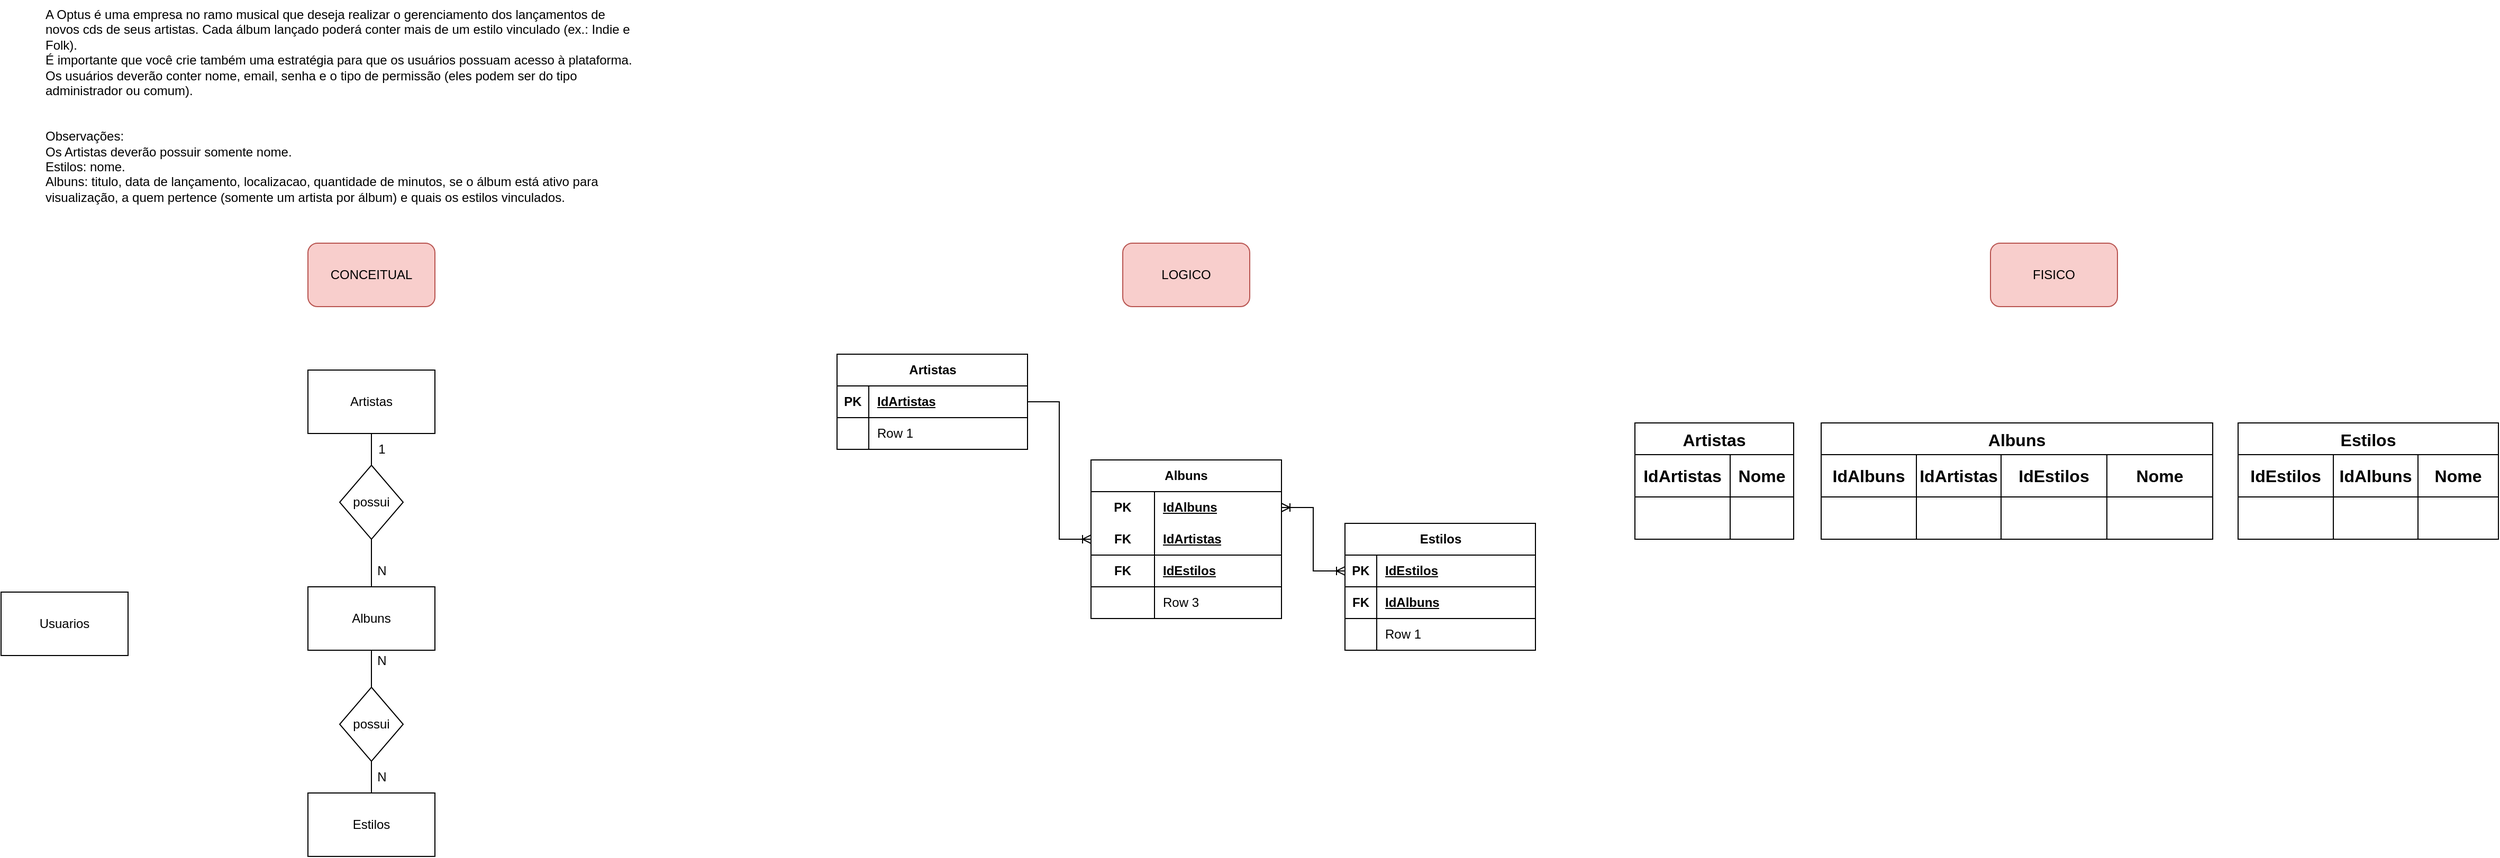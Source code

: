 <mxfile version="21.6.5" type="device">
  <diagram name="Página-1" id="kllgTE537lhBCIpI9f8s">
    <mxGraphModel dx="2913" dy="1593" grid="1" gridSize="10" guides="1" tooltips="1" connect="1" arrows="1" fold="1" page="1" pageScale="1" pageWidth="827" pageHeight="1169" math="0" shadow="0">
      <root>
        <mxCell id="0" />
        <mxCell id="1" parent="0" />
        <mxCell id="r-NRDvHF4pwrHT0ui-Gh-1" value="A Optus é uma empresa no ramo musical que deseja realizar o gerenciamento dos lançamentos de novos cds de seus artistas. Cada álbum lançado poderá conter mais de um estilo vinculado (ex.: Indie e Folk).&#xa;É importante que você crie também uma estratégia para que os usuários possuam acesso à plataforma.&#xa;Os usuários deverão conter nome, email, senha e o tipo de permissão (eles podem ser do tipo administrador ou comum).&#xa;&#xa;&#xa;Observações:&#xa;Os Artistas deverão possuir somente nome.&#xa;Estilos: nome.&#xa;Albuns: titulo, data de lançamento, localizacao, quantidade de minutos, se o álbum está ativo para visualização, a quem pertence (somente um artista por álbum) e quais os estilos vinculados." style="text;whiteSpace=wrap;" parent="1" vertex="1">
          <mxGeometry x="150" width="560" height="220" as="geometry" />
        </mxCell>
        <mxCell id="eQnXAfU6LaafywsRO8sI-1" value="CONCEITUAL" style="rounded=1;whiteSpace=wrap;html=1;fillColor=#f8cecc;strokeColor=#b85450;" vertex="1" parent="1">
          <mxGeometry x="400" y="230" width="120" height="60" as="geometry" />
        </mxCell>
        <mxCell id="eQnXAfU6LaafywsRO8sI-2" value="FISICO" style="rounded=1;whiteSpace=wrap;html=1;fillColor=#f8cecc;strokeColor=#b85450;" vertex="1" parent="1">
          <mxGeometry x="1990" y="230" width="120" height="60" as="geometry" />
        </mxCell>
        <mxCell id="eQnXAfU6LaafywsRO8sI-3" value="LOGICO" style="rounded=1;whiteSpace=wrap;html=1;fillColor=#f8cecc;strokeColor=#b85450;" vertex="1" parent="1">
          <mxGeometry x="1170" y="230" width="120" height="60" as="geometry" />
        </mxCell>
        <mxCell id="eQnXAfU6LaafywsRO8sI-10" value="" style="edgeStyle=orthogonalEdgeStyle;rounded=0;orthogonalLoop=1;jettySize=auto;html=1;endArrow=none;endFill=0;" edge="1" parent="1" source="eQnXAfU6LaafywsRO8sI-5" target="eQnXAfU6LaafywsRO8sI-8">
          <mxGeometry relative="1" as="geometry" />
        </mxCell>
        <mxCell id="eQnXAfU6LaafywsRO8sI-5" value="Artistas" style="rounded=0;whiteSpace=wrap;html=1;" vertex="1" parent="1">
          <mxGeometry x="400" y="350" width="120" height="60" as="geometry" />
        </mxCell>
        <mxCell id="eQnXAfU6LaafywsRO8sI-6" value="Estilos" style="rounded=0;whiteSpace=wrap;html=1;" vertex="1" parent="1">
          <mxGeometry x="400" y="750" width="120" height="60" as="geometry" />
        </mxCell>
        <mxCell id="eQnXAfU6LaafywsRO8sI-12" value="" style="edgeStyle=orthogonalEdgeStyle;rounded=0;orthogonalLoop=1;jettySize=auto;html=1;endArrow=none;endFill=0;" edge="1" parent="1" source="eQnXAfU6LaafywsRO8sI-7" target="eQnXAfU6LaafywsRO8sI-9">
          <mxGeometry relative="1" as="geometry" />
        </mxCell>
        <mxCell id="eQnXAfU6LaafywsRO8sI-7" value="Albuns" style="rounded=0;whiteSpace=wrap;html=1;" vertex="1" parent="1">
          <mxGeometry x="400" y="555" width="120" height="60" as="geometry" />
        </mxCell>
        <mxCell id="eQnXAfU6LaafywsRO8sI-11" value="" style="edgeStyle=orthogonalEdgeStyle;rounded=0;orthogonalLoop=1;jettySize=auto;html=1;endArrow=none;endFill=0;" edge="1" parent="1" source="eQnXAfU6LaafywsRO8sI-8" target="eQnXAfU6LaafywsRO8sI-7">
          <mxGeometry relative="1" as="geometry" />
        </mxCell>
        <mxCell id="eQnXAfU6LaafywsRO8sI-8" value="possui" style="rhombus;whiteSpace=wrap;html=1;" vertex="1" parent="1">
          <mxGeometry x="430" y="440" width="60" height="70" as="geometry" />
        </mxCell>
        <mxCell id="eQnXAfU6LaafywsRO8sI-13" value="" style="edgeStyle=orthogonalEdgeStyle;rounded=0;orthogonalLoop=1;jettySize=auto;html=1;endArrow=none;endFill=0;" edge="1" parent="1" source="eQnXAfU6LaafywsRO8sI-9" target="eQnXAfU6LaafywsRO8sI-6">
          <mxGeometry relative="1" as="geometry" />
        </mxCell>
        <mxCell id="eQnXAfU6LaafywsRO8sI-9" value="possui" style="rhombus;whiteSpace=wrap;html=1;" vertex="1" parent="1">
          <mxGeometry x="430" y="650" width="60" height="70" as="geometry" />
        </mxCell>
        <mxCell id="eQnXAfU6LaafywsRO8sI-14" value="Usuarios" style="rounded=0;whiteSpace=wrap;html=1;" vertex="1" parent="1">
          <mxGeometry x="110" y="560" width="120" height="60" as="geometry" />
        </mxCell>
        <mxCell id="eQnXAfU6LaafywsRO8sI-15" value="1" style="text;html=1;strokeColor=none;fillColor=none;align=center;verticalAlign=middle;whiteSpace=wrap;rounded=0;" vertex="1" parent="1">
          <mxGeometry x="460" y="410" width="20" height="30" as="geometry" />
        </mxCell>
        <mxCell id="eQnXAfU6LaafywsRO8sI-16" value="N" style="text;html=1;strokeColor=none;fillColor=none;align=center;verticalAlign=middle;whiteSpace=wrap;rounded=0;" vertex="1" parent="1">
          <mxGeometry x="460" y="525" width="20" height="30" as="geometry" />
        </mxCell>
        <mxCell id="eQnXAfU6LaafywsRO8sI-17" value="N" style="text;html=1;strokeColor=none;fillColor=none;align=center;verticalAlign=middle;whiteSpace=wrap;rounded=0;" vertex="1" parent="1">
          <mxGeometry x="460" y="610" width="20" height="30" as="geometry" />
        </mxCell>
        <mxCell id="eQnXAfU6LaafywsRO8sI-18" value="N" style="text;html=1;strokeColor=none;fillColor=none;align=center;verticalAlign=middle;whiteSpace=wrap;rounded=0;" vertex="1" parent="1">
          <mxGeometry x="460" y="720" width="20" height="30" as="geometry" />
        </mxCell>
        <mxCell id="eQnXAfU6LaafywsRO8sI-19" value="Artistas" style="shape=table;startSize=30;container=1;collapsible=1;childLayout=tableLayout;fixedRows=1;rowLines=0;fontStyle=1;align=center;resizeLast=1;html=1;" vertex="1" parent="1">
          <mxGeometry x="900" y="335" width="180" height="90" as="geometry" />
        </mxCell>
        <mxCell id="eQnXAfU6LaafywsRO8sI-20" value="" style="shape=tableRow;horizontal=0;startSize=0;swimlaneHead=0;swimlaneBody=0;fillColor=none;collapsible=0;dropTarget=0;points=[[0,0.5],[1,0.5]];portConstraint=eastwest;top=0;left=0;right=0;bottom=1;" vertex="1" parent="eQnXAfU6LaafywsRO8sI-19">
          <mxGeometry y="30" width="180" height="30" as="geometry" />
        </mxCell>
        <mxCell id="eQnXAfU6LaafywsRO8sI-21" value="PK" style="shape=partialRectangle;connectable=0;fillColor=none;top=0;left=0;bottom=0;right=0;fontStyle=1;overflow=hidden;whiteSpace=wrap;html=1;" vertex="1" parent="eQnXAfU6LaafywsRO8sI-20">
          <mxGeometry width="30" height="30" as="geometry">
            <mxRectangle width="30" height="30" as="alternateBounds" />
          </mxGeometry>
        </mxCell>
        <mxCell id="eQnXAfU6LaafywsRO8sI-22" value="IdArtistas" style="shape=partialRectangle;connectable=0;fillColor=none;top=0;left=0;bottom=0;right=0;align=left;spacingLeft=6;fontStyle=5;overflow=hidden;whiteSpace=wrap;html=1;" vertex="1" parent="eQnXAfU6LaafywsRO8sI-20">
          <mxGeometry x="30" width="150" height="30" as="geometry">
            <mxRectangle width="150" height="30" as="alternateBounds" />
          </mxGeometry>
        </mxCell>
        <mxCell id="eQnXAfU6LaafywsRO8sI-23" value="" style="shape=tableRow;horizontal=0;startSize=0;swimlaneHead=0;swimlaneBody=0;fillColor=none;collapsible=0;dropTarget=0;points=[[0,0.5],[1,0.5]];portConstraint=eastwest;top=0;left=0;right=0;bottom=0;" vertex="1" parent="eQnXAfU6LaafywsRO8sI-19">
          <mxGeometry y="60" width="180" height="30" as="geometry" />
        </mxCell>
        <mxCell id="eQnXAfU6LaafywsRO8sI-24" value="" style="shape=partialRectangle;connectable=0;fillColor=none;top=0;left=0;bottom=0;right=0;editable=1;overflow=hidden;whiteSpace=wrap;html=1;" vertex="1" parent="eQnXAfU6LaafywsRO8sI-23">
          <mxGeometry width="30" height="30" as="geometry">
            <mxRectangle width="30" height="30" as="alternateBounds" />
          </mxGeometry>
        </mxCell>
        <mxCell id="eQnXAfU6LaafywsRO8sI-25" value="Row 1" style="shape=partialRectangle;connectable=0;fillColor=none;top=0;left=0;bottom=0;right=0;align=left;spacingLeft=6;overflow=hidden;whiteSpace=wrap;html=1;" vertex="1" parent="eQnXAfU6LaafywsRO8sI-23">
          <mxGeometry x="30" width="150" height="30" as="geometry">
            <mxRectangle width="150" height="30" as="alternateBounds" />
          </mxGeometry>
        </mxCell>
        <mxCell id="eQnXAfU6LaafywsRO8sI-32" value="Albuns" style="shape=table;startSize=30;container=1;collapsible=1;childLayout=tableLayout;fixedRows=1;rowLines=0;fontStyle=1;align=center;resizeLast=1;html=1;whiteSpace=wrap;" vertex="1" parent="1">
          <mxGeometry x="1140" y="435" width="180" height="150" as="geometry" />
        </mxCell>
        <mxCell id="eQnXAfU6LaafywsRO8sI-33" value="" style="shape=tableRow;horizontal=0;startSize=0;swimlaneHead=0;swimlaneBody=0;fillColor=none;collapsible=0;dropTarget=0;points=[[0,0.5],[1,0.5]];portConstraint=eastwest;top=0;left=0;right=0;bottom=0;html=1;" vertex="1" parent="eQnXAfU6LaafywsRO8sI-32">
          <mxGeometry y="30" width="180" height="30" as="geometry" />
        </mxCell>
        <mxCell id="eQnXAfU6LaafywsRO8sI-34" value="PK" style="shape=partialRectangle;connectable=0;fillColor=none;top=0;left=0;bottom=0;right=0;fontStyle=1;overflow=hidden;html=1;whiteSpace=wrap;" vertex="1" parent="eQnXAfU6LaafywsRO8sI-33">
          <mxGeometry width="60" height="30" as="geometry">
            <mxRectangle width="60" height="30" as="alternateBounds" />
          </mxGeometry>
        </mxCell>
        <mxCell id="eQnXAfU6LaafywsRO8sI-35" value="IdAlbuns" style="shape=partialRectangle;connectable=0;fillColor=none;top=0;left=0;bottom=0;right=0;align=left;spacingLeft=6;fontStyle=5;overflow=hidden;html=1;whiteSpace=wrap;" vertex="1" parent="eQnXAfU6LaafywsRO8sI-33">
          <mxGeometry x="60" width="120" height="30" as="geometry">
            <mxRectangle width="120" height="30" as="alternateBounds" />
          </mxGeometry>
        </mxCell>
        <mxCell id="eQnXAfU6LaafywsRO8sI-36" value="" style="shape=tableRow;horizontal=0;startSize=0;swimlaneHead=0;swimlaneBody=0;fillColor=none;collapsible=0;dropTarget=0;points=[[0,0.5],[1,0.5]];portConstraint=eastwest;top=0;left=0;right=0;bottom=1;html=1;" vertex="1" parent="eQnXAfU6LaafywsRO8sI-32">
          <mxGeometry y="60" width="180" height="30" as="geometry" />
        </mxCell>
        <mxCell id="eQnXAfU6LaafywsRO8sI-37" value="FK" style="shape=partialRectangle;connectable=0;fillColor=none;top=0;left=0;bottom=0;right=0;fontStyle=1;overflow=hidden;html=1;whiteSpace=wrap;" vertex="1" parent="eQnXAfU6LaafywsRO8sI-36">
          <mxGeometry width="60" height="30" as="geometry">
            <mxRectangle width="60" height="30" as="alternateBounds" />
          </mxGeometry>
        </mxCell>
        <mxCell id="eQnXAfU6LaafywsRO8sI-38" value="IdArtistas" style="shape=partialRectangle;connectable=0;fillColor=none;top=0;left=0;bottom=0;right=0;align=left;spacingLeft=6;fontStyle=5;overflow=hidden;html=1;whiteSpace=wrap;" vertex="1" parent="eQnXAfU6LaafywsRO8sI-36">
          <mxGeometry x="60" width="120" height="30" as="geometry">
            <mxRectangle width="120" height="30" as="alternateBounds" />
          </mxGeometry>
        </mxCell>
        <mxCell id="eQnXAfU6LaafywsRO8sI-45" style="shape=tableRow;horizontal=0;startSize=0;swimlaneHead=0;swimlaneBody=0;fillColor=none;collapsible=0;dropTarget=0;points=[[0,0.5],[1,0.5]];portConstraint=eastwest;top=0;left=0;right=0;bottom=1;html=1;" vertex="1" parent="eQnXAfU6LaafywsRO8sI-32">
          <mxGeometry y="90" width="180" height="30" as="geometry" />
        </mxCell>
        <mxCell id="eQnXAfU6LaafywsRO8sI-46" value="FK" style="shape=partialRectangle;connectable=0;fillColor=none;top=0;left=0;bottom=0;right=0;fontStyle=1;overflow=hidden;html=1;whiteSpace=wrap;" vertex="1" parent="eQnXAfU6LaafywsRO8sI-45">
          <mxGeometry width="60" height="30" as="geometry">
            <mxRectangle width="60" height="30" as="alternateBounds" />
          </mxGeometry>
        </mxCell>
        <mxCell id="eQnXAfU6LaafywsRO8sI-47" value="IdEstilos" style="shape=partialRectangle;connectable=0;fillColor=none;top=0;left=0;bottom=0;right=0;align=left;spacingLeft=6;fontStyle=5;overflow=hidden;html=1;whiteSpace=wrap;" vertex="1" parent="eQnXAfU6LaafywsRO8sI-45">
          <mxGeometry x="60" width="120" height="30" as="geometry">
            <mxRectangle width="120" height="30" as="alternateBounds" />
          </mxGeometry>
        </mxCell>
        <mxCell id="eQnXAfU6LaafywsRO8sI-39" value="" style="shape=tableRow;horizontal=0;startSize=0;swimlaneHead=0;swimlaneBody=0;fillColor=none;collapsible=0;dropTarget=0;points=[[0,0.5],[1,0.5]];portConstraint=eastwest;top=0;left=0;right=0;bottom=0;html=1;" vertex="1" parent="eQnXAfU6LaafywsRO8sI-32">
          <mxGeometry y="120" width="180" height="30" as="geometry" />
        </mxCell>
        <mxCell id="eQnXAfU6LaafywsRO8sI-40" value="" style="shape=partialRectangle;connectable=0;fillColor=none;top=0;left=0;bottom=0;right=0;editable=1;overflow=hidden;html=1;whiteSpace=wrap;" vertex="1" parent="eQnXAfU6LaafywsRO8sI-39">
          <mxGeometry width="60" height="30" as="geometry">
            <mxRectangle width="60" height="30" as="alternateBounds" />
          </mxGeometry>
        </mxCell>
        <mxCell id="eQnXAfU6LaafywsRO8sI-41" value="Row 3" style="shape=partialRectangle;connectable=0;fillColor=none;top=0;left=0;bottom=0;right=0;align=left;spacingLeft=6;overflow=hidden;html=1;whiteSpace=wrap;" vertex="1" parent="eQnXAfU6LaafywsRO8sI-39">
          <mxGeometry x="60" width="120" height="30" as="geometry">
            <mxRectangle width="120" height="30" as="alternateBounds" />
          </mxGeometry>
        </mxCell>
        <mxCell id="eQnXAfU6LaafywsRO8sI-48" value="Estilos" style="shape=table;startSize=30;container=1;collapsible=1;childLayout=tableLayout;fixedRows=1;rowLines=0;fontStyle=1;align=center;resizeLast=1;html=1;" vertex="1" parent="1">
          <mxGeometry x="1380" y="495" width="180" height="120" as="geometry" />
        </mxCell>
        <mxCell id="eQnXAfU6LaafywsRO8sI-49" value="" style="shape=tableRow;horizontal=0;startSize=0;swimlaneHead=0;swimlaneBody=0;fillColor=none;collapsible=0;dropTarget=0;points=[[0,0.5],[1,0.5]];portConstraint=eastwest;top=0;left=0;right=0;bottom=1;" vertex="1" parent="eQnXAfU6LaafywsRO8sI-48">
          <mxGeometry y="30" width="180" height="30" as="geometry" />
        </mxCell>
        <mxCell id="eQnXAfU6LaafywsRO8sI-50" value="PK" style="shape=partialRectangle;connectable=0;fillColor=none;top=0;left=0;bottom=0;right=0;fontStyle=1;overflow=hidden;whiteSpace=wrap;html=1;" vertex="1" parent="eQnXAfU6LaafywsRO8sI-49">
          <mxGeometry width="30" height="30" as="geometry">
            <mxRectangle width="30" height="30" as="alternateBounds" />
          </mxGeometry>
        </mxCell>
        <mxCell id="eQnXAfU6LaafywsRO8sI-51" value="IdEstilos" style="shape=partialRectangle;connectable=0;fillColor=none;top=0;left=0;bottom=0;right=0;align=left;spacingLeft=6;fontStyle=5;overflow=hidden;whiteSpace=wrap;html=1;" vertex="1" parent="eQnXAfU6LaafywsRO8sI-49">
          <mxGeometry x="30" width="150" height="30" as="geometry">
            <mxRectangle width="150" height="30" as="alternateBounds" />
          </mxGeometry>
        </mxCell>
        <mxCell id="eQnXAfU6LaafywsRO8sI-61" style="shape=tableRow;horizontal=0;startSize=0;swimlaneHead=0;swimlaneBody=0;fillColor=none;collapsible=0;dropTarget=0;points=[[0,0.5],[1,0.5]];portConstraint=eastwest;top=0;left=0;right=0;bottom=1;" vertex="1" parent="eQnXAfU6LaafywsRO8sI-48">
          <mxGeometry y="60" width="180" height="30" as="geometry" />
        </mxCell>
        <mxCell id="eQnXAfU6LaafywsRO8sI-62" value="FK" style="shape=partialRectangle;connectable=0;fillColor=none;top=0;left=0;bottom=0;right=0;fontStyle=1;overflow=hidden;whiteSpace=wrap;html=1;" vertex="1" parent="eQnXAfU6LaafywsRO8sI-61">
          <mxGeometry width="30" height="30" as="geometry">
            <mxRectangle width="30" height="30" as="alternateBounds" />
          </mxGeometry>
        </mxCell>
        <mxCell id="eQnXAfU6LaafywsRO8sI-63" value="IdAlbuns" style="shape=partialRectangle;connectable=0;fillColor=none;top=0;left=0;bottom=0;right=0;align=left;spacingLeft=6;fontStyle=5;overflow=hidden;whiteSpace=wrap;html=1;" vertex="1" parent="eQnXAfU6LaafywsRO8sI-61">
          <mxGeometry x="30" width="150" height="30" as="geometry">
            <mxRectangle width="150" height="30" as="alternateBounds" />
          </mxGeometry>
        </mxCell>
        <mxCell id="eQnXAfU6LaafywsRO8sI-52" value="" style="shape=tableRow;horizontal=0;startSize=0;swimlaneHead=0;swimlaneBody=0;fillColor=none;collapsible=0;dropTarget=0;points=[[0,0.5],[1,0.5]];portConstraint=eastwest;top=0;left=0;right=0;bottom=0;" vertex="1" parent="eQnXAfU6LaafywsRO8sI-48">
          <mxGeometry y="90" width="180" height="30" as="geometry" />
        </mxCell>
        <mxCell id="eQnXAfU6LaafywsRO8sI-53" value="" style="shape=partialRectangle;connectable=0;fillColor=none;top=0;left=0;bottom=0;right=0;editable=1;overflow=hidden;whiteSpace=wrap;html=1;" vertex="1" parent="eQnXAfU6LaafywsRO8sI-52">
          <mxGeometry width="30" height="30" as="geometry">
            <mxRectangle width="30" height="30" as="alternateBounds" />
          </mxGeometry>
        </mxCell>
        <mxCell id="eQnXAfU6LaafywsRO8sI-54" value="Row 1" style="shape=partialRectangle;connectable=0;fillColor=none;top=0;left=0;bottom=0;right=0;align=left;spacingLeft=6;overflow=hidden;whiteSpace=wrap;html=1;" vertex="1" parent="eQnXAfU6LaafywsRO8sI-52">
          <mxGeometry x="30" width="150" height="30" as="geometry">
            <mxRectangle width="150" height="30" as="alternateBounds" />
          </mxGeometry>
        </mxCell>
        <mxCell id="eQnXAfU6LaafywsRO8sI-64" value="" style="edgeStyle=entityRelationEdgeStyle;fontSize=12;html=1;endArrow=ERoneToMany;rounded=0;exitX=1;exitY=0.5;exitDx=0;exitDy=0;entryX=0;entryY=0.5;entryDx=0;entryDy=0;" edge="1" parent="1" source="eQnXAfU6LaafywsRO8sI-20" target="eQnXAfU6LaafywsRO8sI-36">
          <mxGeometry width="100" height="100" relative="1" as="geometry">
            <mxPoint x="1320" y="575" as="sourcePoint" />
            <mxPoint x="1420" y="475" as="targetPoint" />
          </mxGeometry>
        </mxCell>
        <mxCell id="eQnXAfU6LaafywsRO8sI-65" value="" style="edgeStyle=entityRelationEdgeStyle;fontSize=12;html=1;endArrow=ERoneToMany;startArrow=ERoneToMany;rounded=0;entryX=0;entryY=0.5;entryDx=0;entryDy=0;exitX=1;exitY=0.5;exitDx=0;exitDy=0;" edge="1" parent="1" source="eQnXAfU6LaafywsRO8sI-33" target="eQnXAfU6LaafywsRO8sI-49">
          <mxGeometry width="100" height="100" relative="1" as="geometry">
            <mxPoint x="1320" y="575" as="sourcePoint" />
            <mxPoint x="1420" y="475" as="targetPoint" />
          </mxGeometry>
        </mxCell>
        <mxCell id="eQnXAfU6LaafywsRO8sI-66" value="Artistas" style="shape=table;startSize=30;container=1;collapsible=0;childLayout=tableLayout;strokeColor=default;fontSize=16;fontStyle=1" vertex="1" parent="1">
          <mxGeometry x="1654" y="400" width="150" height="110" as="geometry" />
        </mxCell>
        <mxCell id="eQnXAfU6LaafywsRO8sI-67" value="" style="shape=tableRow;horizontal=0;startSize=0;swimlaneHead=0;swimlaneBody=0;strokeColor=inherit;top=0;left=0;bottom=0;right=0;collapsible=0;dropTarget=0;fillColor=none;points=[[0,0.5],[1,0.5]];portConstraint=eastwest;fontSize=16;" vertex="1" parent="eQnXAfU6LaafywsRO8sI-66">
          <mxGeometry y="30" width="150" height="40" as="geometry" />
        </mxCell>
        <mxCell id="eQnXAfU6LaafywsRO8sI-68" value="&lt;b&gt;IdArtistas&lt;/b&gt;" style="shape=partialRectangle;html=1;whiteSpace=wrap;connectable=0;strokeColor=inherit;overflow=hidden;fillColor=none;top=0;left=0;bottom=0;right=0;pointerEvents=1;fontSize=16;" vertex="1" parent="eQnXAfU6LaafywsRO8sI-67">
          <mxGeometry width="90" height="40" as="geometry">
            <mxRectangle width="90" height="40" as="alternateBounds" />
          </mxGeometry>
        </mxCell>
        <mxCell id="eQnXAfU6LaafywsRO8sI-69" value="&lt;b&gt;Nome&lt;/b&gt;" style="shape=partialRectangle;html=1;whiteSpace=wrap;connectable=0;strokeColor=inherit;overflow=hidden;fillColor=none;top=0;left=0;bottom=0;right=0;pointerEvents=1;fontSize=16;" vertex="1" parent="eQnXAfU6LaafywsRO8sI-67">
          <mxGeometry x="90" width="60" height="40" as="geometry">
            <mxRectangle width="60" height="40" as="alternateBounds" />
          </mxGeometry>
        </mxCell>
        <mxCell id="eQnXAfU6LaafywsRO8sI-71" value="" style="shape=tableRow;horizontal=0;startSize=0;swimlaneHead=0;swimlaneBody=0;strokeColor=inherit;top=0;left=0;bottom=0;right=0;collapsible=0;dropTarget=0;fillColor=none;points=[[0,0.5],[1,0.5]];portConstraint=eastwest;fontSize=16;" vertex="1" parent="eQnXAfU6LaafywsRO8sI-66">
          <mxGeometry y="70" width="150" height="40" as="geometry" />
        </mxCell>
        <mxCell id="eQnXAfU6LaafywsRO8sI-72" value="" style="shape=partialRectangle;html=1;whiteSpace=wrap;connectable=0;strokeColor=inherit;overflow=hidden;fillColor=none;top=0;left=0;bottom=0;right=0;pointerEvents=1;fontSize=16;" vertex="1" parent="eQnXAfU6LaafywsRO8sI-71">
          <mxGeometry width="90" height="40" as="geometry">
            <mxRectangle width="90" height="40" as="alternateBounds" />
          </mxGeometry>
        </mxCell>
        <mxCell id="eQnXAfU6LaafywsRO8sI-73" value="" style="shape=partialRectangle;html=1;whiteSpace=wrap;connectable=0;strokeColor=inherit;overflow=hidden;fillColor=none;top=0;left=0;bottom=0;right=0;pointerEvents=1;fontSize=16;" vertex="1" parent="eQnXAfU6LaafywsRO8sI-71">
          <mxGeometry x="90" width="60" height="40" as="geometry">
            <mxRectangle width="60" height="40" as="alternateBounds" />
          </mxGeometry>
        </mxCell>
        <mxCell id="eQnXAfU6LaafywsRO8sI-79" value="Albuns" style="shape=table;startSize=30;container=1;collapsible=0;childLayout=tableLayout;strokeColor=default;fontSize=16;fontStyle=1" vertex="1" parent="1">
          <mxGeometry x="1830" y="400" width="370" height="110" as="geometry" />
        </mxCell>
        <mxCell id="eQnXAfU6LaafywsRO8sI-80" value="" style="shape=tableRow;horizontal=0;startSize=0;swimlaneHead=0;swimlaneBody=0;strokeColor=inherit;top=0;left=0;bottom=0;right=0;collapsible=0;dropTarget=0;fillColor=none;points=[[0,0.5],[1,0.5]];portConstraint=eastwest;fontSize=16;" vertex="1" parent="eQnXAfU6LaafywsRO8sI-79">
          <mxGeometry y="30" width="370" height="40" as="geometry" />
        </mxCell>
        <mxCell id="eQnXAfU6LaafywsRO8sI-81" value="&lt;b&gt;IdAlbuns&lt;/b&gt;" style="shape=partialRectangle;html=1;whiteSpace=wrap;connectable=0;strokeColor=inherit;overflow=hidden;fillColor=none;top=0;left=0;bottom=0;right=0;pointerEvents=1;fontSize=16;" vertex="1" parent="eQnXAfU6LaafywsRO8sI-80">
          <mxGeometry width="90" height="40" as="geometry">
            <mxRectangle width="90" height="40" as="alternateBounds" />
          </mxGeometry>
        </mxCell>
        <mxCell id="eQnXAfU6LaafywsRO8sI-82" value="&lt;b&gt;IdArtistas&lt;/b&gt;" style="shape=partialRectangle;html=1;whiteSpace=wrap;connectable=0;strokeColor=inherit;overflow=hidden;fillColor=none;top=0;left=0;bottom=0;right=0;pointerEvents=1;fontSize=16;" vertex="1" parent="eQnXAfU6LaafywsRO8sI-80">
          <mxGeometry x="90" width="80" height="40" as="geometry">
            <mxRectangle width="80" height="40" as="alternateBounds" />
          </mxGeometry>
        </mxCell>
        <mxCell id="eQnXAfU6LaafywsRO8sI-86" value="&lt;b&gt;IdEstilos&lt;/b&gt;" style="shape=partialRectangle;html=1;whiteSpace=wrap;connectable=0;strokeColor=inherit;overflow=hidden;fillColor=none;top=0;left=0;bottom=0;right=0;pointerEvents=1;fontSize=16;" vertex="1" parent="eQnXAfU6LaafywsRO8sI-80">
          <mxGeometry x="170" width="100" height="40" as="geometry">
            <mxRectangle width="100" height="40" as="alternateBounds" />
          </mxGeometry>
        </mxCell>
        <mxCell id="eQnXAfU6LaafywsRO8sI-88" value="&lt;b&gt;Nome&lt;/b&gt;" style="shape=partialRectangle;html=1;whiteSpace=wrap;connectable=0;strokeColor=inherit;overflow=hidden;fillColor=none;top=0;left=0;bottom=0;right=0;pointerEvents=1;fontSize=16;" vertex="1" parent="eQnXAfU6LaafywsRO8sI-80">
          <mxGeometry x="270" width="100" height="40" as="geometry">
            <mxRectangle width="100" height="40" as="alternateBounds" />
          </mxGeometry>
        </mxCell>
        <mxCell id="eQnXAfU6LaafywsRO8sI-83" value="" style="shape=tableRow;horizontal=0;startSize=0;swimlaneHead=0;swimlaneBody=0;strokeColor=inherit;top=0;left=0;bottom=0;right=0;collapsible=0;dropTarget=0;fillColor=none;points=[[0,0.5],[1,0.5]];portConstraint=eastwest;fontSize=16;" vertex="1" parent="eQnXAfU6LaafywsRO8sI-79">
          <mxGeometry y="70" width="370" height="40" as="geometry" />
        </mxCell>
        <mxCell id="eQnXAfU6LaafywsRO8sI-84" value="" style="shape=partialRectangle;html=1;whiteSpace=wrap;connectable=0;strokeColor=inherit;overflow=hidden;fillColor=none;top=0;left=0;bottom=0;right=0;pointerEvents=1;fontSize=16;" vertex="1" parent="eQnXAfU6LaafywsRO8sI-83">
          <mxGeometry width="90" height="40" as="geometry">
            <mxRectangle width="90" height="40" as="alternateBounds" />
          </mxGeometry>
        </mxCell>
        <mxCell id="eQnXAfU6LaafywsRO8sI-85" value="" style="shape=partialRectangle;html=1;whiteSpace=wrap;connectable=0;strokeColor=inherit;overflow=hidden;fillColor=none;top=0;left=0;bottom=0;right=0;pointerEvents=1;fontSize=16;" vertex="1" parent="eQnXAfU6LaafywsRO8sI-83">
          <mxGeometry x="90" width="80" height="40" as="geometry">
            <mxRectangle width="80" height="40" as="alternateBounds" />
          </mxGeometry>
        </mxCell>
        <mxCell id="eQnXAfU6LaafywsRO8sI-87" style="shape=partialRectangle;html=1;whiteSpace=wrap;connectable=0;strokeColor=inherit;overflow=hidden;fillColor=none;top=0;left=0;bottom=0;right=0;pointerEvents=1;fontSize=16;" vertex="1" parent="eQnXAfU6LaafywsRO8sI-83">
          <mxGeometry x="170" width="100" height="40" as="geometry">
            <mxRectangle width="100" height="40" as="alternateBounds" />
          </mxGeometry>
        </mxCell>
        <mxCell id="eQnXAfU6LaafywsRO8sI-89" style="shape=partialRectangle;html=1;whiteSpace=wrap;connectable=0;strokeColor=inherit;overflow=hidden;fillColor=none;top=0;left=0;bottom=0;right=0;pointerEvents=1;fontSize=16;" vertex="1" parent="eQnXAfU6LaafywsRO8sI-83">
          <mxGeometry x="270" width="100" height="40" as="geometry">
            <mxRectangle width="100" height="40" as="alternateBounds" />
          </mxGeometry>
        </mxCell>
        <mxCell id="eQnXAfU6LaafywsRO8sI-90" value="Estilos" style="shape=table;startSize=30;container=1;collapsible=0;childLayout=tableLayout;strokeColor=default;fontSize=16;fontStyle=1" vertex="1" parent="1">
          <mxGeometry x="2224" y="400" width="246" height="110" as="geometry" />
        </mxCell>
        <mxCell id="eQnXAfU6LaafywsRO8sI-91" value="" style="shape=tableRow;horizontal=0;startSize=0;swimlaneHead=0;swimlaneBody=0;strokeColor=inherit;top=0;left=0;bottom=0;right=0;collapsible=0;dropTarget=0;fillColor=none;points=[[0,0.5],[1,0.5]];portConstraint=eastwest;fontSize=16;" vertex="1" parent="eQnXAfU6LaafywsRO8sI-90">
          <mxGeometry y="30" width="246" height="40" as="geometry" />
        </mxCell>
        <mxCell id="eQnXAfU6LaafywsRO8sI-92" value="&lt;b&gt;IdEstilos&lt;/b&gt;" style="shape=partialRectangle;html=1;whiteSpace=wrap;connectable=0;strokeColor=inherit;overflow=hidden;fillColor=none;top=0;left=0;bottom=0;right=0;pointerEvents=1;fontSize=16;" vertex="1" parent="eQnXAfU6LaafywsRO8sI-91">
          <mxGeometry width="90" height="40" as="geometry">
            <mxRectangle width="90" height="40" as="alternateBounds" />
          </mxGeometry>
        </mxCell>
        <mxCell id="eQnXAfU6LaafywsRO8sI-93" value="&lt;b&gt;IdAlbuns&lt;/b&gt;" style="shape=partialRectangle;html=1;whiteSpace=wrap;connectable=0;strokeColor=inherit;overflow=hidden;fillColor=none;top=0;left=0;bottom=0;right=0;pointerEvents=1;fontSize=16;" vertex="1" parent="eQnXAfU6LaafywsRO8sI-91">
          <mxGeometry x="90" width="80" height="40" as="geometry">
            <mxRectangle width="80" height="40" as="alternateBounds" />
          </mxGeometry>
        </mxCell>
        <mxCell id="eQnXAfU6LaafywsRO8sI-94" value="&lt;b&gt;Nome&lt;/b&gt;" style="shape=partialRectangle;html=1;whiteSpace=wrap;connectable=0;strokeColor=inherit;overflow=hidden;fillColor=none;top=0;left=0;bottom=0;right=0;pointerEvents=1;fontSize=16;" vertex="1" parent="eQnXAfU6LaafywsRO8sI-91">
          <mxGeometry x="170" width="76" height="40" as="geometry">
            <mxRectangle width="76" height="40" as="alternateBounds" />
          </mxGeometry>
        </mxCell>
        <mxCell id="eQnXAfU6LaafywsRO8sI-96" value="" style="shape=tableRow;horizontal=0;startSize=0;swimlaneHead=0;swimlaneBody=0;strokeColor=inherit;top=0;left=0;bottom=0;right=0;collapsible=0;dropTarget=0;fillColor=none;points=[[0,0.5],[1,0.5]];portConstraint=eastwest;fontSize=16;" vertex="1" parent="eQnXAfU6LaafywsRO8sI-90">
          <mxGeometry y="70" width="246" height="40" as="geometry" />
        </mxCell>
        <mxCell id="eQnXAfU6LaafywsRO8sI-97" value="" style="shape=partialRectangle;html=1;whiteSpace=wrap;connectable=0;strokeColor=inherit;overflow=hidden;fillColor=none;top=0;left=0;bottom=0;right=0;pointerEvents=1;fontSize=16;" vertex="1" parent="eQnXAfU6LaafywsRO8sI-96">
          <mxGeometry width="90" height="40" as="geometry">
            <mxRectangle width="90" height="40" as="alternateBounds" />
          </mxGeometry>
        </mxCell>
        <mxCell id="eQnXAfU6LaafywsRO8sI-98" value="" style="shape=partialRectangle;html=1;whiteSpace=wrap;connectable=0;strokeColor=inherit;overflow=hidden;fillColor=none;top=0;left=0;bottom=0;right=0;pointerEvents=1;fontSize=16;" vertex="1" parent="eQnXAfU6LaafywsRO8sI-96">
          <mxGeometry x="90" width="80" height="40" as="geometry">
            <mxRectangle width="80" height="40" as="alternateBounds" />
          </mxGeometry>
        </mxCell>
        <mxCell id="eQnXAfU6LaafywsRO8sI-99" style="shape=partialRectangle;html=1;whiteSpace=wrap;connectable=0;strokeColor=inherit;overflow=hidden;fillColor=none;top=0;left=0;bottom=0;right=0;pointerEvents=1;fontSize=16;" vertex="1" parent="eQnXAfU6LaafywsRO8sI-96">
          <mxGeometry x="170" width="76" height="40" as="geometry">
            <mxRectangle width="76" height="40" as="alternateBounds" />
          </mxGeometry>
        </mxCell>
      </root>
    </mxGraphModel>
  </diagram>
</mxfile>
